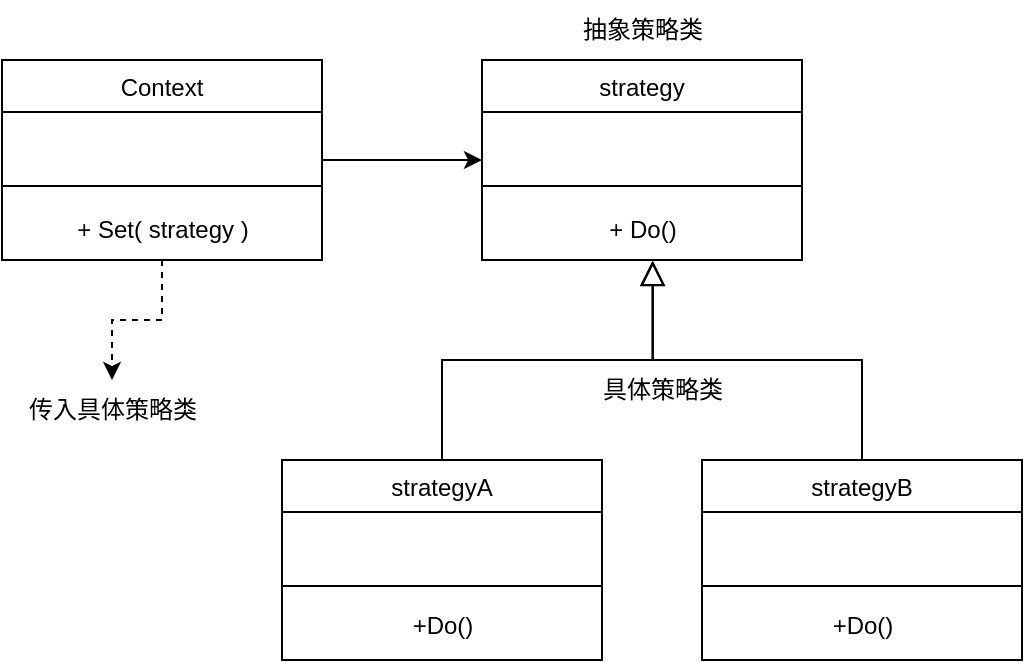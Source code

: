 <mxfile version="21.3.7" type="device">
  <diagram name="第 1 页" id="qlOGB6SVWAi-sT6qx1Pp">
    <mxGraphModel dx="875" dy="524" grid="1" gridSize="10" guides="1" tooltips="1" connect="1" arrows="1" fold="1" page="1" pageScale="1" pageWidth="827" pageHeight="1169" math="0" shadow="0">
      <root>
        <mxCell id="0" />
        <mxCell id="1" parent="0" />
        <mxCell id="iLK0uWiYWTVj-ZGnwQkQ-2" value="" style="endArrow=block;endSize=10;endFill=0;shadow=0;strokeWidth=1;rounded=0;edgeStyle=elbowEdgeStyle;elbow=vertical;entryX=0.587;entryY=1.013;entryDx=0;entryDy=0;entryPerimeter=0;" edge="1" parent="1" target="iLK0uWiYWTVj-ZGnwQkQ-31">
          <mxGeometry width="160" relative="1" as="geometry">
            <mxPoint x="380" y="390.0" as="sourcePoint" />
            <mxPoint x="480" y="288" as="targetPoint" />
          </mxGeometry>
        </mxCell>
        <mxCell id="iLK0uWiYWTVj-ZGnwQkQ-3" value="T2" style="swimlane;fontStyle=0;align=center;verticalAlign=top;childLayout=stackLayout;horizontal=1;startSize=26;horizontalStack=0;resizeParent=1;resizeLast=0;collapsible=1;marginBottom=0;rounded=0;shadow=0;strokeWidth=1;" vertex="1" parent="1">
          <mxGeometry x="510" y="390" width="160" height="100" as="geometry">
            <mxRectangle x="340" y="380" width="170" height="26" as="alternateBounds" />
          </mxGeometry>
        </mxCell>
        <mxCell id="iLK0uWiYWTVj-ZGnwQkQ-4" value="" style="line;html=1;strokeWidth=1;align=left;verticalAlign=middle;spacingTop=-1;spacingLeft=3;spacingRight=3;rotatable=0;labelPosition=right;points=[];portConstraint=eastwest;" vertex="1" parent="iLK0uWiYWTVj-ZGnwQkQ-3">
          <mxGeometry y="26" width="160" height="74" as="geometry" />
        </mxCell>
        <mxCell id="iLK0uWiYWTVj-ZGnwQkQ-5" value="" style="endArrow=block;endSize=10;endFill=0;shadow=0;strokeWidth=1;rounded=0;edgeStyle=elbowEdgeStyle;elbow=vertical;entryX=0.591;entryY=1.016;entryDx=0;entryDy=0;entryPerimeter=0;" edge="1" parent="1" source="iLK0uWiYWTVj-ZGnwQkQ-3" target="iLK0uWiYWTVj-ZGnwQkQ-31">
          <mxGeometry width="160" relative="1" as="geometry">
            <mxPoint x="390" y="403" as="sourcePoint" />
            <mxPoint x="480" y="288" as="targetPoint" />
          </mxGeometry>
        </mxCell>
        <mxCell id="iLK0uWiYWTVj-ZGnwQkQ-10" value="strategyA" style="swimlane;fontStyle=0;align=center;verticalAlign=top;childLayout=stackLayout;horizontal=1;startSize=26;horizontalStack=0;resizeParent=1;resizeLast=0;collapsible=1;marginBottom=0;rounded=0;shadow=0;strokeWidth=1;" vertex="1" parent="1">
          <mxGeometry x="300" y="390" width="160" height="100" as="geometry">
            <mxRectangle x="340" y="380" width="170" height="26" as="alternateBounds" />
          </mxGeometry>
        </mxCell>
        <mxCell id="iLK0uWiYWTVj-ZGnwQkQ-11" value="" style="line;html=1;strokeWidth=1;align=left;verticalAlign=middle;spacingTop=-1;spacingLeft=3;spacingRight=3;rotatable=0;labelPosition=right;points=[];portConstraint=eastwest;" vertex="1" parent="iLK0uWiYWTVj-ZGnwQkQ-10">
          <mxGeometry y="26" width="160" height="74" as="geometry" />
        </mxCell>
        <mxCell id="iLK0uWiYWTVj-ZGnwQkQ-15" value="strategyB" style="swimlane;fontStyle=0;align=center;verticalAlign=top;childLayout=stackLayout;horizontal=1;startSize=26;horizontalStack=0;resizeParent=1;resizeLast=0;collapsible=1;marginBottom=0;rounded=0;shadow=0;strokeWidth=1;" vertex="1" parent="1">
          <mxGeometry x="510" y="390" width="160" height="100" as="geometry">
            <mxRectangle x="340" y="380" width="170" height="26" as="alternateBounds" />
          </mxGeometry>
        </mxCell>
        <mxCell id="iLK0uWiYWTVj-ZGnwQkQ-16" value="" style="line;html=1;strokeWidth=1;align=left;verticalAlign=middle;spacingTop=-1;spacingLeft=3;spacingRight=3;rotatable=0;labelPosition=right;points=[];portConstraint=eastwest;" vertex="1" parent="iLK0uWiYWTVj-ZGnwQkQ-15">
          <mxGeometry y="26" width="160" height="74" as="geometry" />
        </mxCell>
        <mxCell id="iLK0uWiYWTVj-ZGnwQkQ-32" value="" style="edgeStyle=orthogonalEdgeStyle;rounded=0;orthogonalLoop=1;jettySize=auto;html=1;entryX=0;entryY=0.5;entryDx=0;entryDy=0;" edge="1" parent="1" source="iLK0uWiYWTVj-ZGnwQkQ-17" target="iLK0uWiYWTVj-ZGnwQkQ-29">
          <mxGeometry relative="1" as="geometry" />
        </mxCell>
        <mxCell id="iLK0uWiYWTVj-ZGnwQkQ-17" value="Context" style="swimlane;fontStyle=0;align=center;verticalAlign=top;childLayout=stackLayout;horizontal=1;startSize=26;horizontalStack=0;resizeParent=1;resizeLast=0;collapsible=1;marginBottom=0;rounded=0;shadow=0;strokeWidth=1;" vertex="1" parent="1">
          <mxGeometry x="160" y="190" width="160" height="100" as="geometry">
            <mxRectangle x="340" y="380" width="170" height="26" as="alternateBounds" />
          </mxGeometry>
        </mxCell>
        <mxCell id="iLK0uWiYWTVj-ZGnwQkQ-18" value="" style="line;html=1;strokeWidth=1;align=left;verticalAlign=middle;spacingTop=-1;spacingLeft=3;spacingRight=3;rotatable=0;labelPosition=right;points=[];portConstraint=eastwest;" vertex="1" parent="iLK0uWiYWTVj-ZGnwQkQ-17">
          <mxGeometry y="26" width="160" height="74" as="geometry" />
        </mxCell>
        <mxCell id="iLK0uWiYWTVj-ZGnwQkQ-36" value="" style="edgeStyle=orthogonalEdgeStyle;rounded=0;orthogonalLoop=1;jettySize=auto;html=1;dashed=1;" edge="1" parent="1" source="iLK0uWiYWTVj-ZGnwQkQ-19" target="iLK0uWiYWTVj-ZGnwQkQ-35">
          <mxGeometry relative="1" as="geometry" />
        </mxCell>
        <mxCell id="iLK0uWiYWTVj-ZGnwQkQ-19" value="+ Set( strategy )" style="text;html=1;align=center;verticalAlign=middle;resizable=0;points=[];autosize=1;strokeColor=none;fillColor=none;" vertex="1" parent="1">
          <mxGeometry x="185" y="260" width="110" height="30" as="geometry" />
        </mxCell>
        <mxCell id="iLK0uWiYWTVj-ZGnwQkQ-24" value="+Do()" style="text;html=1;align=center;verticalAlign=middle;resizable=0;points=[];autosize=1;strokeColor=none;fillColor=none;" vertex="1" parent="1">
          <mxGeometry x="355" y="458" width="50" height="30" as="geometry" />
        </mxCell>
        <mxCell id="iLK0uWiYWTVj-ZGnwQkQ-26" value="+Do()" style="text;html=1;align=center;verticalAlign=middle;resizable=0;points=[];autosize=1;strokeColor=none;fillColor=none;" vertex="1" parent="1">
          <mxGeometry x="565" y="458" width="50" height="30" as="geometry" />
        </mxCell>
        <mxCell id="iLK0uWiYWTVj-ZGnwQkQ-29" value="strategy" style="swimlane;fontStyle=0;align=center;verticalAlign=top;childLayout=stackLayout;horizontal=1;startSize=26;horizontalStack=0;resizeParent=1;resizeLast=0;collapsible=1;marginBottom=0;rounded=0;shadow=0;strokeWidth=1;" vertex="1" parent="1">
          <mxGeometry x="400" y="190" width="160" height="100" as="geometry">
            <mxRectangle x="550" y="140" width="160" height="26" as="alternateBounds" />
          </mxGeometry>
        </mxCell>
        <mxCell id="iLK0uWiYWTVj-ZGnwQkQ-30" value="" style="line;html=1;strokeWidth=1;align=left;verticalAlign=middle;spacingTop=-1;spacingLeft=3;spacingRight=3;rotatable=0;labelPosition=right;points=[];portConstraint=eastwest;" vertex="1" parent="iLK0uWiYWTVj-ZGnwQkQ-29">
          <mxGeometry y="26" width="160" height="74" as="geometry" />
        </mxCell>
        <mxCell id="iLK0uWiYWTVj-ZGnwQkQ-31" value="+ Do()" style="text;html=1;align=center;verticalAlign=middle;resizable=0;points=[];autosize=1;strokeColor=none;fillColor=none;" vertex="1" parent="1">
          <mxGeometry x="450" y="260" width="60" height="30" as="geometry" />
        </mxCell>
        <mxCell id="iLK0uWiYWTVj-ZGnwQkQ-33" value="具体策略类" style="text;html=1;align=center;verticalAlign=middle;resizable=0;points=[];autosize=1;strokeColor=none;fillColor=none;" vertex="1" parent="1">
          <mxGeometry x="450" y="340" width="80" height="30" as="geometry" />
        </mxCell>
        <mxCell id="iLK0uWiYWTVj-ZGnwQkQ-34" value="抽象策略类" style="text;html=1;align=center;verticalAlign=middle;resizable=0;points=[];autosize=1;strokeColor=none;fillColor=none;" vertex="1" parent="1">
          <mxGeometry x="440" y="160" width="80" height="30" as="geometry" />
        </mxCell>
        <mxCell id="iLK0uWiYWTVj-ZGnwQkQ-35" value="传入具体策略类" style="text;html=1;align=center;verticalAlign=middle;resizable=0;points=[];autosize=1;strokeColor=none;fillColor=none;" vertex="1" parent="1">
          <mxGeometry x="160" y="350" width="110" height="30" as="geometry" />
        </mxCell>
      </root>
    </mxGraphModel>
  </diagram>
</mxfile>
